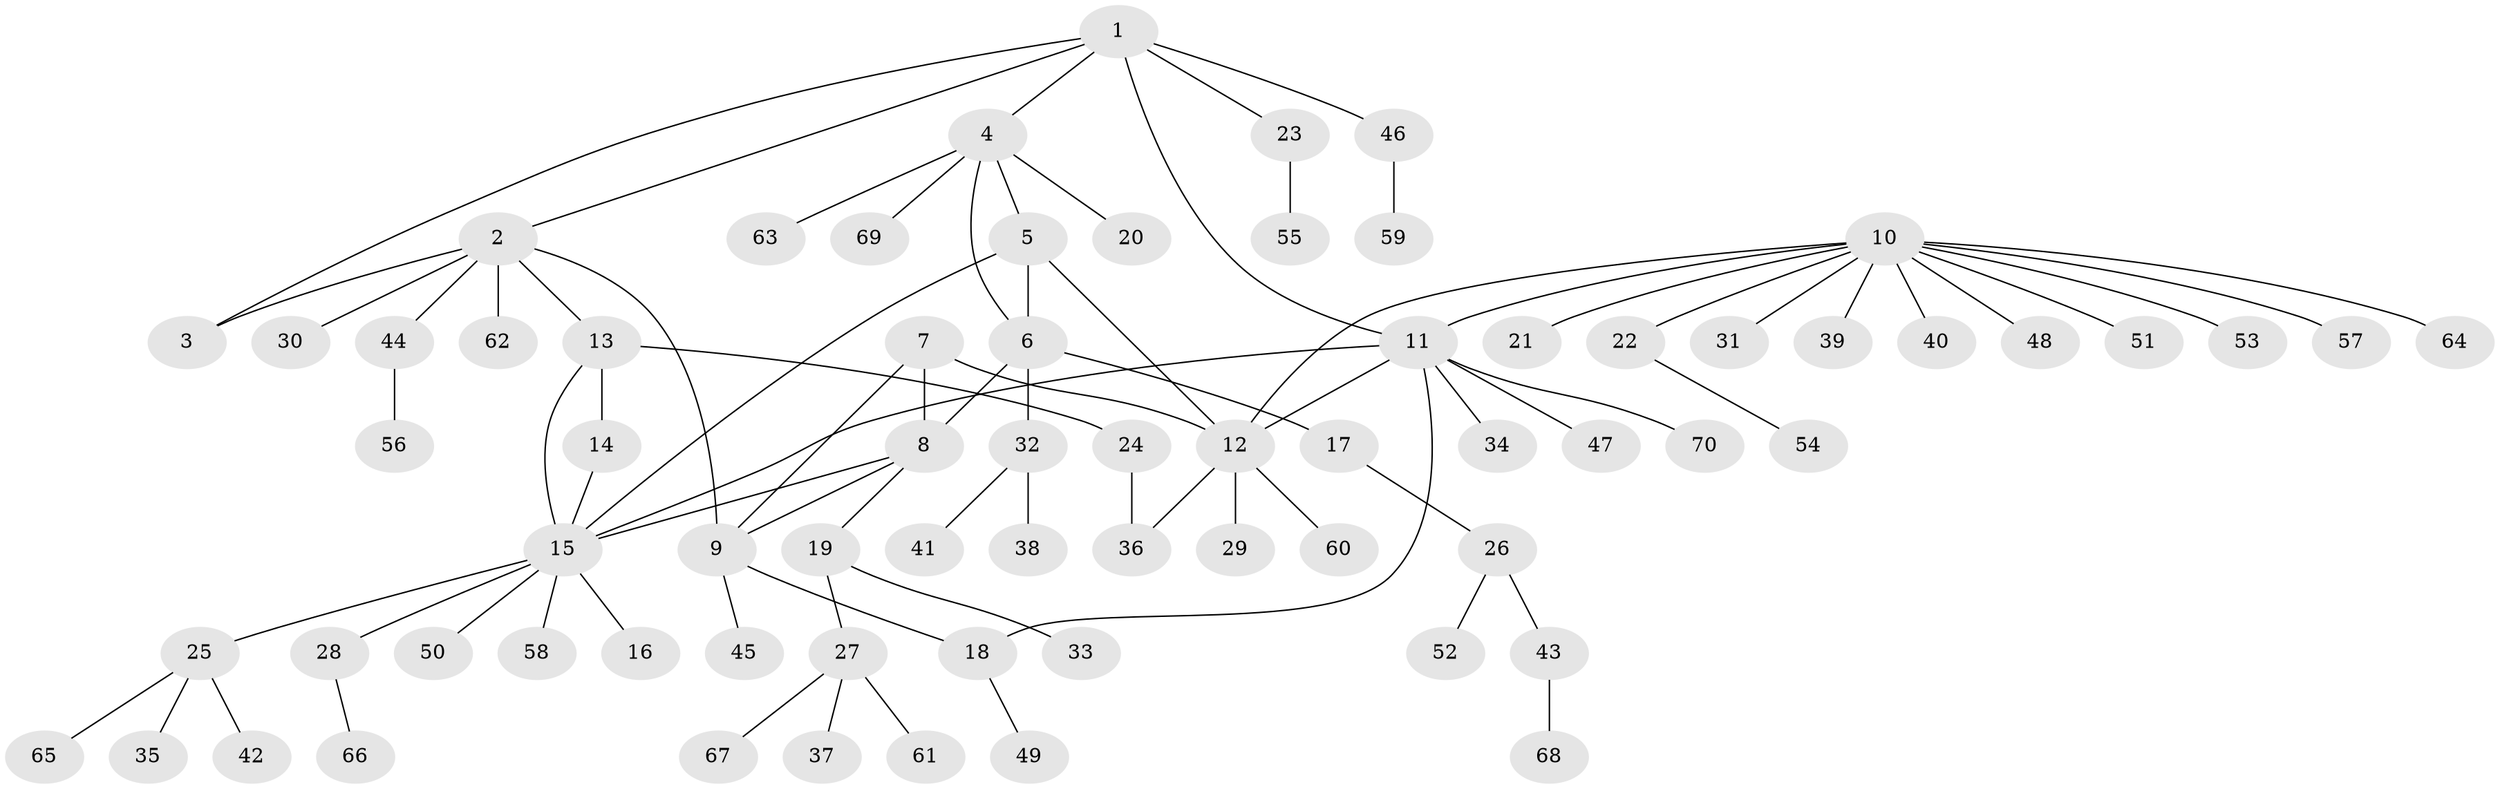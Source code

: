 // Generated by graph-tools (version 1.1) at 2025/11/02/27/25 16:11:31]
// undirected, 70 vertices, 82 edges
graph export_dot {
graph [start="1"]
  node [color=gray90,style=filled];
  1;
  2;
  3;
  4;
  5;
  6;
  7;
  8;
  9;
  10;
  11;
  12;
  13;
  14;
  15;
  16;
  17;
  18;
  19;
  20;
  21;
  22;
  23;
  24;
  25;
  26;
  27;
  28;
  29;
  30;
  31;
  32;
  33;
  34;
  35;
  36;
  37;
  38;
  39;
  40;
  41;
  42;
  43;
  44;
  45;
  46;
  47;
  48;
  49;
  50;
  51;
  52;
  53;
  54;
  55;
  56;
  57;
  58;
  59;
  60;
  61;
  62;
  63;
  64;
  65;
  66;
  67;
  68;
  69;
  70;
  1 -- 2;
  1 -- 3;
  1 -- 4;
  1 -- 11;
  1 -- 23;
  1 -- 46;
  2 -- 3;
  2 -- 9;
  2 -- 13;
  2 -- 30;
  2 -- 44;
  2 -- 62;
  4 -- 5;
  4 -- 6;
  4 -- 20;
  4 -- 63;
  4 -- 69;
  5 -- 6;
  5 -- 12;
  5 -- 15;
  6 -- 8;
  6 -- 17;
  6 -- 32;
  7 -- 8;
  7 -- 9;
  7 -- 12;
  8 -- 9;
  8 -- 15;
  8 -- 19;
  9 -- 18;
  9 -- 45;
  10 -- 11;
  10 -- 12;
  10 -- 21;
  10 -- 22;
  10 -- 31;
  10 -- 39;
  10 -- 40;
  10 -- 48;
  10 -- 51;
  10 -- 53;
  10 -- 57;
  10 -- 64;
  11 -- 12;
  11 -- 15;
  11 -- 18;
  11 -- 34;
  11 -- 47;
  11 -- 70;
  12 -- 29;
  12 -- 36;
  12 -- 60;
  13 -- 14;
  13 -- 15;
  13 -- 24;
  14 -- 15;
  15 -- 16;
  15 -- 25;
  15 -- 28;
  15 -- 50;
  15 -- 58;
  17 -- 26;
  18 -- 49;
  19 -- 27;
  19 -- 33;
  22 -- 54;
  23 -- 55;
  24 -- 36;
  25 -- 35;
  25 -- 42;
  25 -- 65;
  26 -- 43;
  26 -- 52;
  27 -- 37;
  27 -- 61;
  27 -- 67;
  28 -- 66;
  32 -- 38;
  32 -- 41;
  43 -- 68;
  44 -- 56;
  46 -- 59;
}
